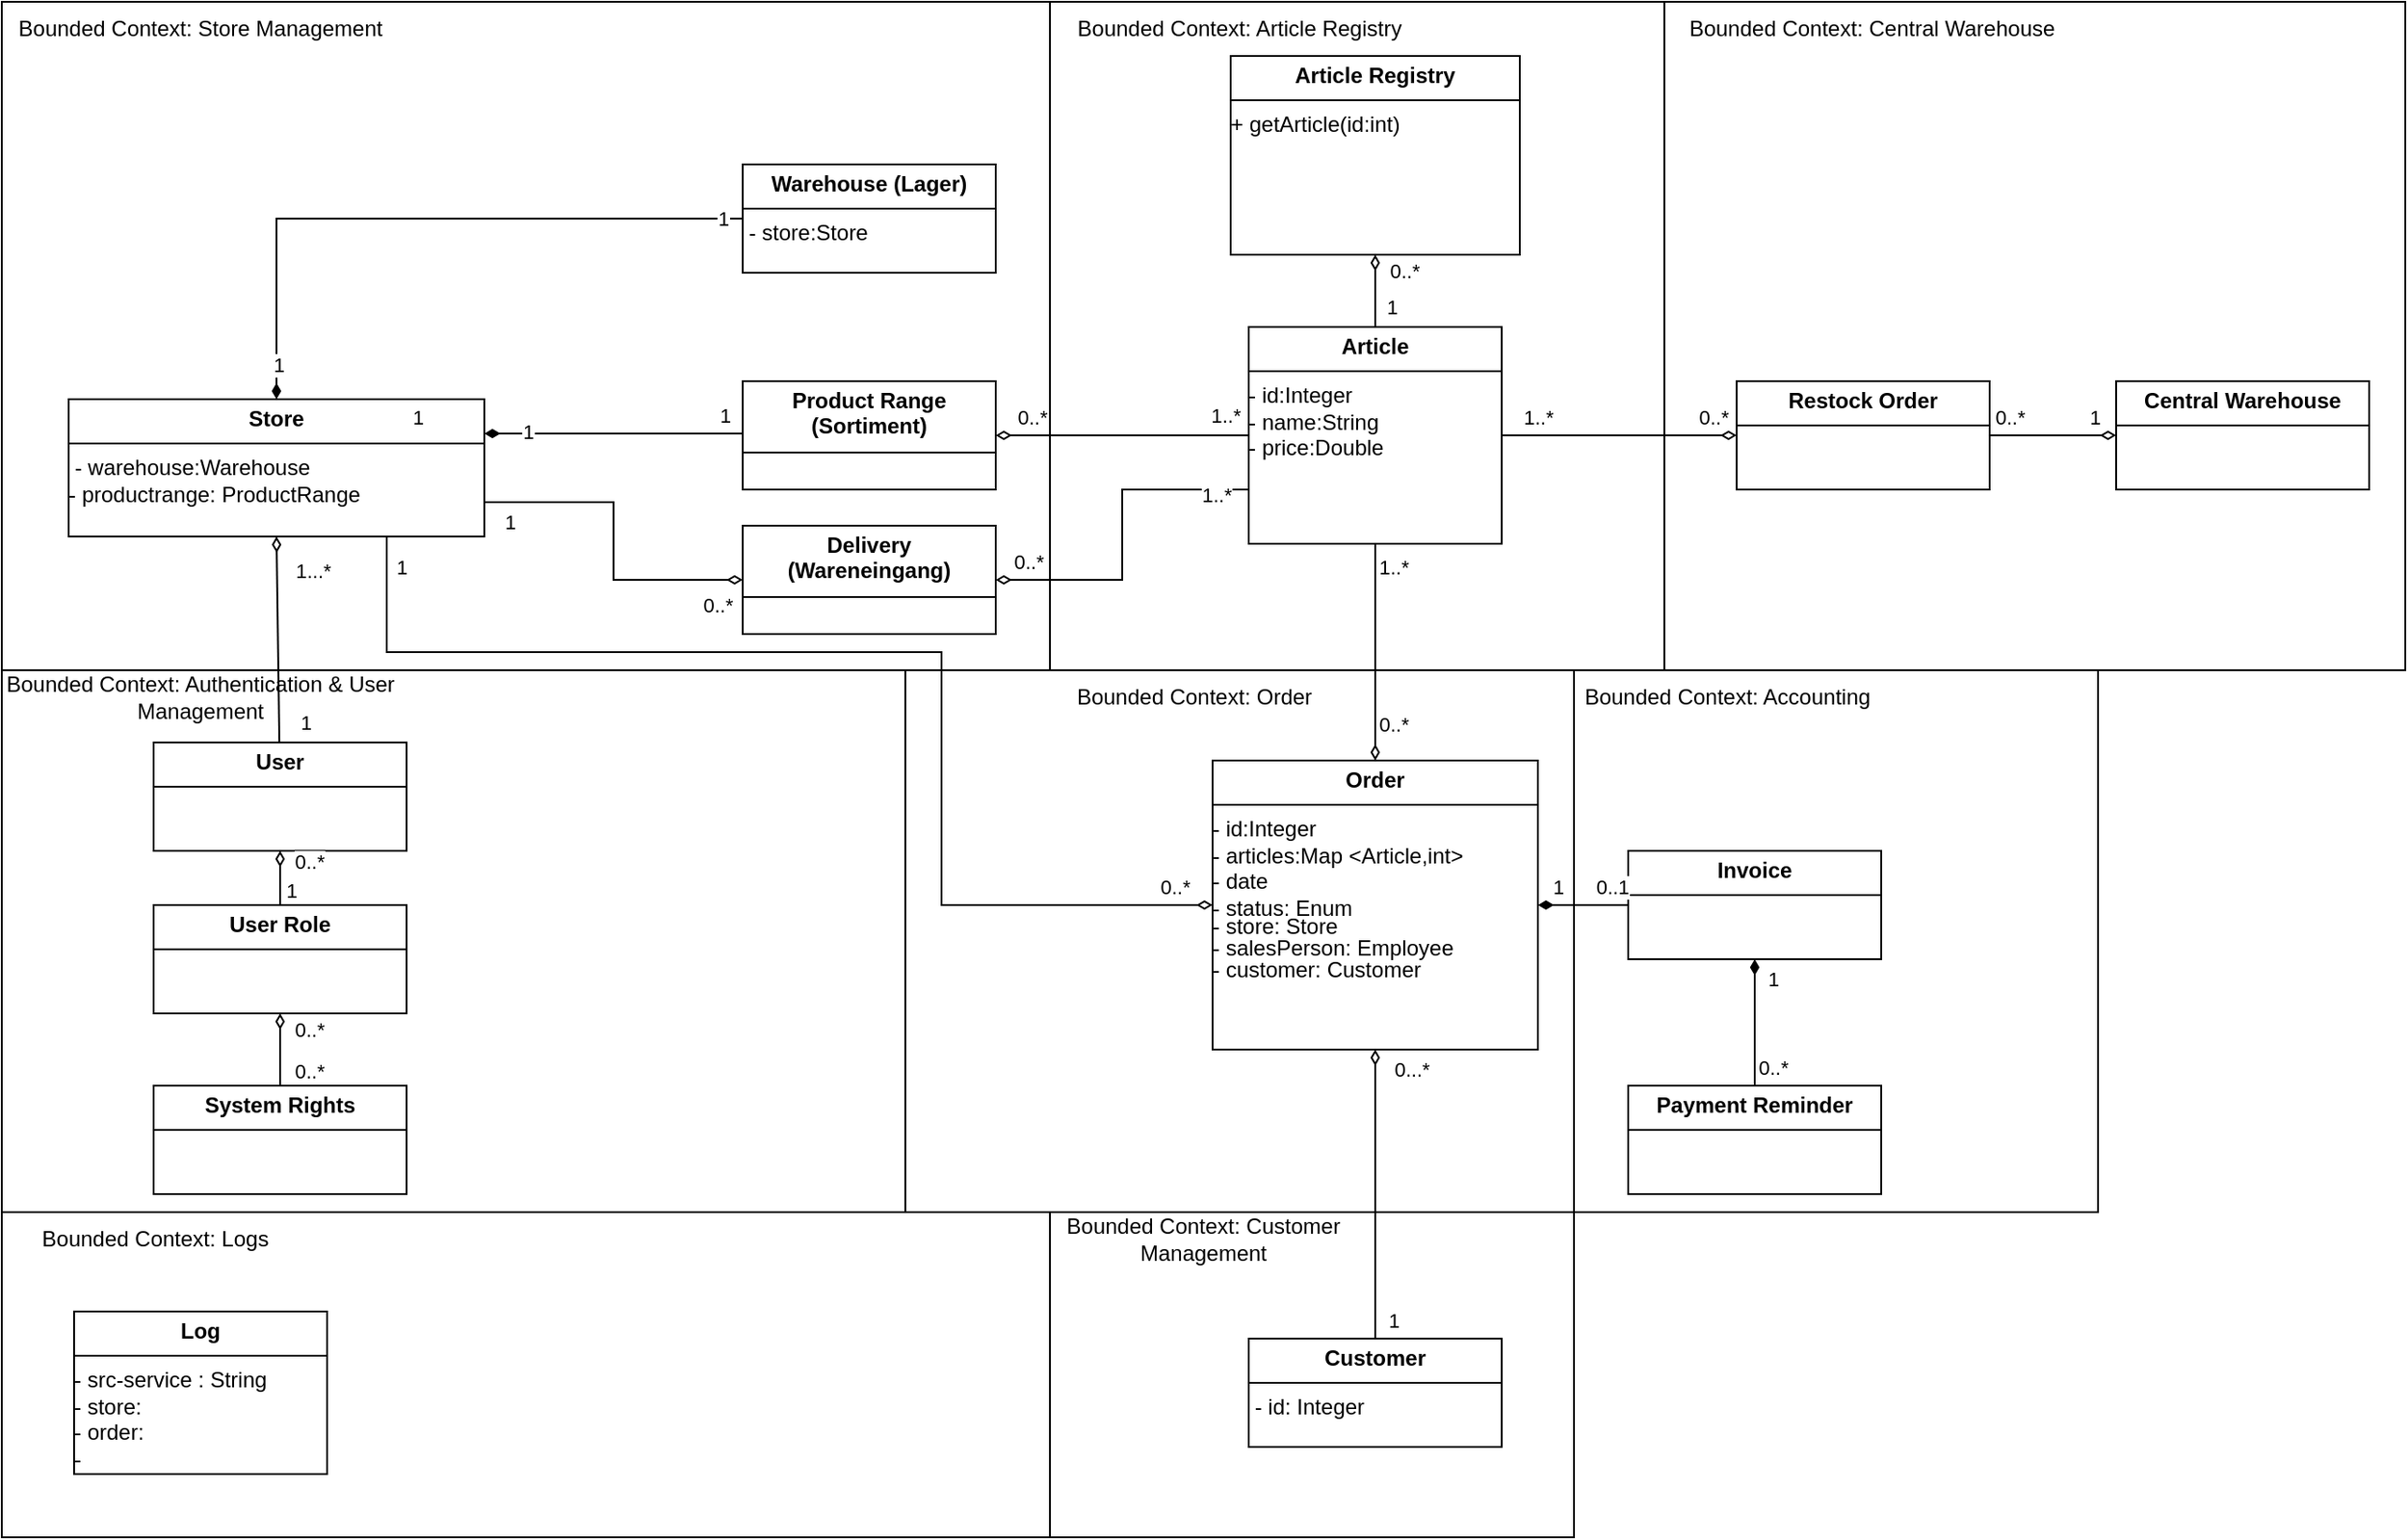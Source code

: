 <mxfile version="26.0.4">
  <diagram name="Seite-1" id="T3exFmkslGlXLoky_9d0">
    <mxGraphModel dx="988" dy="1739" grid="1" gridSize="10" guides="1" tooltips="1" connect="1" arrows="1" fold="1" page="1" pageScale="1" pageWidth="827" pageHeight="1169" math="0" shadow="0">
      <root>
        <mxCell id="0" />
        <mxCell id="1" parent="0" />
        <mxCell id="Jrub73M1boH6iCVljor3-2" value="" style="rounded=0;whiteSpace=wrap;html=1;" parent="1" vertex="1">
          <mxGeometry x="700" y="550" width="290" height="180" as="geometry" />
        </mxCell>
        <mxCell id="9mucqyjG1MLsN1hGMRo8-10" value="1" style="rounded=0;whiteSpace=wrap;html=1;" parent="1" vertex="1">
          <mxGeometry x="700" y="-120" width="340" height="370" as="geometry" />
        </mxCell>
        <mxCell id="Zy9R0tyqMnLvUTVmETqE-21" value="" style="rounded=0;whiteSpace=wrap;html=1;" parent="1" vertex="1">
          <mxGeometry x="120" y="-120" width="580" height="380" as="geometry" />
        </mxCell>
        <mxCell id="Zy9R0tyqMnLvUTVmETqE-19" value="" style="rounded=0;whiteSpace=wrap;html=1;" parent="1" vertex="1">
          <mxGeometry x="990" y="250" width="290" height="300" as="geometry" />
        </mxCell>
        <mxCell id="Zy9R0tyqMnLvUTVmETqE-17" value="" style="rounded=0;whiteSpace=wrap;html=1;" parent="1" vertex="1">
          <mxGeometry x="620" y="250" width="370" height="300" as="geometry" />
        </mxCell>
        <mxCell id="Zy9R0tyqMnLvUTVmETqE-15" value="" style="rounded=0;whiteSpace=wrap;html=1;" parent="1" vertex="1">
          <mxGeometry x="1040" y="-120" width="410" height="370" as="geometry" />
        </mxCell>
        <mxCell id="Zy9R0tyqMnLvUTVmETqE-13" value="" style="rounded=0;whiteSpace=wrap;html=1;" parent="1" vertex="1">
          <mxGeometry x="120" y="250" width="500" height="300" as="geometry" />
        </mxCell>
        <mxCell id="BTu_VsfQ4gi2s-nHiBql-12" style="edgeStyle=orthogonalEdgeStyle;rounded=0;orthogonalLoop=1;jettySize=auto;html=1;exitX=0;exitY=0.75;exitDx=0;exitDy=0;entryX=1;entryY=0.5;entryDx=0;entryDy=0;endArrow=diamondThin;endFill=0;" parent="1" source="MyK4JAG3Z2enxXrZZzXB-1" target="9mucqyjG1MLsN1hGMRo8-1" edge="1">
          <mxGeometry relative="1" as="geometry" />
        </mxCell>
        <mxCell id="BTu_VsfQ4gi2s-nHiBql-13" value="0..*" style="edgeLabel;html=1;align=center;verticalAlign=middle;resizable=0;points=[];" parent="BTu_VsfQ4gi2s-nHiBql-12" connectable="0" vertex="1">
          <mxGeometry x="0.81" y="1" relative="1" as="geometry">
            <mxPoint y="-11" as="offset" />
          </mxGeometry>
        </mxCell>
        <mxCell id="BTu_VsfQ4gi2s-nHiBql-14" value="1..*" style="edgeLabel;html=1;align=center;verticalAlign=middle;resizable=0;points=[];" parent="BTu_VsfQ4gi2s-nHiBql-12" connectable="0" vertex="1">
          <mxGeometry x="-0.81" y="3" relative="1" as="geometry">
            <mxPoint as="offset" />
          </mxGeometry>
        </mxCell>
        <mxCell id="MyK4JAG3Z2enxXrZZzXB-1" value="&lt;p style=&quot;margin:0px;margin-top:4px;text-align:center;&quot;&gt;&lt;b&gt;Article&lt;/b&gt;&lt;/p&gt;&lt;hr size=&quot;1&quot; style=&quot;border-style:solid;&quot;&gt;&lt;div style=&quot;height:2px;&quot;&gt;- id:Integer&lt;br&gt;- name:String&lt;br&gt;- price:Double&lt;/div&gt;" style="verticalAlign=top;align=left;overflow=fill;html=1;whiteSpace=wrap;" parent="1" vertex="1">
          <mxGeometry x="810" y="60" width="140" height="120" as="geometry" />
        </mxCell>
        <mxCell id="YeX2A3Fo2PrjXTlJfnqf-2" style="edgeStyle=orthogonalEdgeStyle;rounded=0;orthogonalLoop=1;jettySize=auto;html=1;exitX=0;exitY=0.5;exitDx=0;exitDy=0;entryX=0.75;entryY=1;entryDx=0;entryDy=0;startArrow=diamondThin;startFill=0;endArrow=none;endFill=0;" parent="1" source="MyK4JAG3Z2enxXrZZzXB-2" target="Zy9R0tyqMnLvUTVmETqE-3" edge="1">
          <mxGeometry relative="1" as="geometry">
            <Array as="points">
              <mxPoint x="640" y="380" />
              <mxPoint x="640" y="240" />
              <mxPoint x="333" y="240" />
            </Array>
          </mxGeometry>
        </mxCell>
        <mxCell id="B16ulV1SaaJuf2EosIdV-3" value="1" style="edgeLabel;html=1;align=center;verticalAlign=middle;resizable=0;points=[];" vertex="1" connectable="0" parent="YeX2A3Fo2PrjXTlJfnqf-2">
          <mxGeometry x="0.92" y="1" relative="1" as="geometry">
            <mxPoint x="9" y="-6" as="offset" />
          </mxGeometry>
        </mxCell>
        <mxCell id="B16ulV1SaaJuf2EosIdV-4" value="0..*" style="edgeLabel;html=1;align=center;verticalAlign=middle;resizable=0;points=[];" vertex="1" connectable="0" parent="YeX2A3Fo2PrjXTlJfnqf-2">
          <mxGeometry x="-0.907" y="1" relative="1" as="geometry">
            <mxPoint x="10" y="-11" as="offset" />
          </mxGeometry>
        </mxCell>
        <mxCell id="MyK4JAG3Z2enxXrZZzXB-2" value="&lt;p style=&quot;margin:0px;margin-top:4px;text-align:center;&quot;&gt;&lt;b&gt;Order&lt;/b&gt;&lt;/p&gt;&lt;hr size=&quot;1&quot; style=&quot;border-style:solid;&quot;&gt;&lt;div style=&quot;height:2px;&quot;&gt;- id:Integer&lt;br&gt;- articles:Map &amp;lt;Article,int&amp;gt;&lt;br&gt;- date&lt;br&gt;- status: Enum&lt;/div&gt;&lt;div style=&quot;height:2px;&quot;&gt;&lt;br&gt;&lt;/div&gt;&lt;div style=&quot;height:2px;&quot;&gt;&lt;br&gt;&lt;/div&gt;&lt;div style=&quot;height:2px;&quot;&gt;&lt;br&gt;&lt;/div&gt;&lt;div style=&quot;height:2px;&quot;&gt;&lt;br&gt;&lt;/div&gt;&lt;div style=&quot;height:2px;&quot;&gt;&lt;br&gt;&lt;/div&gt;&lt;div style=&quot;height:2px;&quot;&gt;&lt;br&gt;&lt;/div&gt;&lt;div style=&quot;height:2px;&quot;&gt;&lt;br&gt;&lt;/div&gt;&lt;div style=&quot;height:2px;&quot;&gt;&lt;br&gt;&lt;/div&gt;&lt;div style=&quot;height:2px;&quot;&gt;&lt;br&gt;&lt;/div&gt;&lt;div style=&quot;height:2px;&quot;&gt;&lt;br&gt;&lt;/div&gt;&lt;div style=&quot;height:2px;&quot;&gt;&lt;br&gt;&lt;/div&gt;&lt;div style=&quot;height:2px;&quot;&gt;&lt;br&gt;&lt;/div&gt;&lt;div style=&quot;height:2px;&quot;&gt;&lt;br&gt;&lt;/div&gt;&lt;div style=&quot;height:2px;&quot;&gt;&lt;br&gt;&lt;/div&gt;&lt;div style=&quot;height:2px;&quot;&gt;&lt;br&gt;&lt;/div&gt;&lt;div style=&quot;height:2px;&quot;&gt;&lt;br&gt;&lt;/div&gt;&lt;div style=&quot;height:2px;&quot;&gt;&lt;br&gt;&lt;/div&gt;&lt;div style=&quot;height:2px;&quot;&gt;&lt;br&gt;&lt;/div&gt;&lt;div style=&quot;height:2px;&quot;&gt;&lt;br&gt;&lt;/div&gt;&lt;div style=&quot;height:2px;&quot;&gt;&lt;br&gt;&lt;/div&gt;&lt;div style=&quot;height:2px;&quot;&gt;&lt;br&gt;&lt;/div&gt;&lt;div style=&quot;height:2px;&quot;&gt;&lt;br&gt;&lt;/div&gt;&lt;div style=&quot;height:2px;&quot;&gt;&lt;br&gt;&lt;/div&gt;&lt;div style=&quot;height:2px;&quot;&gt;&lt;br&gt;&lt;/div&gt;&lt;div style=&quot;height:2px;&quot;&gt;&lt;br&gt;&lt;/div&gt;&lt;div style=&quot;height:2px;&quot;&gt;&lt;br&gt;&lt;/div&gt;&lt;div style=&quot;height:2px;&quot;&gt;- store: Store&lt;/div&gt;&lt;div style=&quot;height:2px;&quot;&gt;&lt;br&gt;&lt;/div&gt;&lt;div style=&quot;height:2px;&quot;&gt;&lt;br&gt;&lt;/div&gt;&lt;div style=&quot;height:2px;&quot;&gt;&lt;br&gt;&lt;/div&gt;&lt;div style=&quot;height:2px;&quot;&gt;&lt;br&gt;&lt;/div&gt;&lt;div style=&quot;height:2px;&quot;&gt;&lt;br&gt;&lt;/div&gt;&lt;div style=&quot;height:2px;&quot;&gt;- salesPerson: Employee&lt;/div&gt;&lt;div style=&quot;height:2px;&quot;&gt;&lt;br&gt;&lt;/div&gt;&lt;div style=&quot;height:2px;&quot;&gt;&lt;br&gt;&lt;/div&gt;&lt;div style=&quot;height:2px;&quot;&gt;&lt;br&gt;&lt;/div&gt;&lt;div style=&quot;height:2px;&quot;&gt;&lt;br&gt;&lt;/div&gt;&lt;div style=&quot;height:2px;&quot;&gt;&lt;br&gt;&lt;/div&gt;&lt;div style=&quot;height:2px;&quot;&gt;- customer: Customer&lt;/div&gt;&lt;div style=&quot;height:2px;&quot;&gt;&lt;br&gt;&lt;/div&gt;" style="verticalAlign=top;align=left;overflow=fill;html=1;whiteSpace=wrap;" parent="1" vertex="1">
          <mxGeometry x="790" y="300" width="180" height="160" as="geometry" />
        </mxCell>
        <mxCell id="Zy9R0tyqMnLvUTVmETqE-1" value="&lt;p style=&quot;margin:0px;margin-top:4px;text-align:center;&quot;&gt;&lt;b&gt;Payment Reminder&lt;/b&gt;&lt;/p&gt;&lt;hr size=&quot;1&quot; style=&quot;border-style:solid;&quot;&gt;&lt;div style=&quot;height:2px;&quot;&gt;&lt;/div&gt;" style="verticalAlign=top;align=left;overflow=fill;html=1;whiteSpace=wrap;" parent="1" vertex="1">
          <mxGeometry x="1020" y="480" width="140" height="60" as="geometry" />
        </mxCell>
        <mxCell id="BTu_VsfQ4gi2s-nHiBql-17" style="edgeStyle=orthogonalEdgeStyle;rounded=0;orthogonalLoop=1;jettySize=auto;html=1;exitX=0;exitY=0.5;exitDx=0;exitDy=0;entryX=1;entryY=0.75;entryDx=0;entryDy=0;startArrow=diamondThin;startFill=0;endArrow=none;endFill=0;" parent="1" source="9mucqyjG1MLsN1hGMRo8-1" target="Zy9R0tyqMnLvUTVmETqE-3" edge="1">
          <mxGeometry relative="1" as="geometry" />
        </mxCell>
        <mxCell id="YeX2A3Fo2PrjXTlJfnqf-1" value="1" style="edgeLabel;html=1;align=center;verticalAlign=middle;resizable=0;points=[];" parent="BTu_VsfQ4gi2s-nHiBql-17" vertex="1" connectable="0">
          <mxGeometry x="0.897" relative="1" as="geometry">
            <mxPoint x="4" y="11" as="offset" />
          </mxGeometry>
        </mxCell>
        <mxCell id="9mucqyjG1MLsN1hGMRo8-1" value="&lt;p style=&quot;margin:0px;margin-top:4px;text-align:center;&quot;&gt;&lt;b&gt;Delivery (Wareneingang)&lt;/b&gt;&lt;/p&gt;&lt;p style=&quot;margin:0px;margin-top:4px;text-align:center;&quot;&gt;&lt;b&gt;&lt;/b&gt;&lt;/p&gt;&lt;hr style=&quot;border-style: solid;&quot; size=&quot;1&quot;&gt;" style="verticalAlign=top;align=left;overflow=fill;html=1;whiteSpace=wrap;" parent="1" vertex="1">
          <mxGeometry x="530" y="170" width="140" height="60" as="geometry" />
        </mxCell>
        <mxCell id="ZTUaAKTbda-NyMg0LYNs-8" value="&lt;p style=&quot;margin:0px;margin-top:4px;text-align:center;&quot;&gt;&lt;b&gt;Warehouse (Lager)&lt;/b&gt;&lt;/p&gt;&lt;hr size=&quot;1&quot; style=&quot;border-style:solid;&quot;&gt;&amp;nbsp;- store:Store&lt;div style=&quot;height:2px;&quot;&gt;&lt;/div&gt;" style="verticalAlign=top;align=left;overflow=fill;html=1;whiteSpace=wrap;" parent="1" vertex="1">
          <mxGeometry x="530" y="-30" width="140" height="60" as="geometry" />
        </mxCell>
        <mxCell id="1OSqfOWBLKjtoWtCqfP8-4" style="edgeStyle=orthogonalEdgeStyle;rounded=0;orthogonalLoop=1;jettySize=auto;html=1;entryX=1;entryY=0.5;entryDx=0;entryDy=0;startArrow=diamondThin;startFill=0;endArrow=none;endFill=0;" parent="1" source="1OSqfOWBLKjtoWtCqfP8-1" target="MyK4JAG3Z2enxXrZZzXB-1" edge="1">
          <mxGeometry relative="1" as="geometry" />
        </mxCell>
        <mxCell id="B16ulV1SaaJuf2EosIdV-7" value="1..*" style="edgeLabel;html=1;align=center;verticalAlign=middle;resizable=0;points=[];" vertex="1" connectable="0" parent="1OSqfOWBLKjtoWtCqfP8-4">
          <mxGeometry x="0.703" y="1" relative="1" as="geometry">
            <mxPoint y="-11" as="offset" />
          </mxGeometry>
        </mxCell>
        <mxCell id="B16ulV1SaaJuf2EosIdV-8" value="0..*" style="edgeLabel;html=1;align=center;verticalAlign=middle;resizable=0;points=[];" vertex="1" connectable="0" parent="1OSqfOWBLKjtoWtCqfP8-4">
          <mxGeometry x="-0.793" relative="1" as="geometry">
            <mxPoint y="-10" as="offset" />
          </mxGeometry>
        </mxCell>
        <mxCell id="9mucqyjG1MLsN1hGMRo8-13" style="edgeStyle=orthogonalEdgeStyle;rounded=0;orthogonalLoop=1;jettySize=auto;html=1;entryX=0;entryY=0.5;entryDx=0;entryDy=0;endArrow=diamondThin;endFill=0;" parent="1" source="1OSqfOWBLKjtoWtCqfP8-1" target="FwY32NNQiGKsPG9vVs9D-18" edge="1">
          <mxGeometry relative="1" as="geometry" />
        </mxCell>
        <mxCell id="B16ulV1SaaJuf2EosIdV-17" value="0..*" style="edgeLabel;html=1;align=center;verticalAlign=middle;resizable=0;points=[];" vertex="1" connectable="0" parent="9mucqyjG1MLsN1hGMRo8-13">
          <mxGeometry x="0.669" y="-2" relative="1" as="geometry">
            <mxPoint x="-48" y="-12" as="offset" />
          </mxGeometry>
        </mxCell>
        <mxCell id="B16ulV1SaaJuf2EosIdV-18" value="1" style="edgeLabel;html=1;align=center;verticalAlign=middle;resizable=0;points=[];" vertex="1" connectable="0" parent="9mucqyjG1MLsN1hGMRo8-13">
          <mxGeometry x="0.657" y="2" relative="1" as="geometry">
            <mxPoint y="-8" as="offset" />
          </mxGeometry>
        </mxCell>
        <mxCell id="1OSqfOWBLKjtoWtCqfP8-1" value="&lt;p style=&quot;margin:0px;margin-top:4px;text-align:center;&quot;&gt;&lt;b&gt;Restock Order&lt;/b&gt;&lt;/p&gt;&lt;hr size=&quot;1&quot; style=&quot;border-style:solid;&quot;&gt;&lt;div style=&quot;height:2px;&quot;&gt;&lt;/div&gt;" style="verticalAlign=top;align=left;overflow=fill;html=1;whiteSpace=wrap;" parent="1" vertex="1">
          <mxGeometry x="1080" y="90" width="140" height="60" as="geometry" />
        </mxCell>
        <mxCell id="ZTUaAKTbda-NyMg0LYNs-9" value="&lt;p style=&quot;margin:0px;margin-top:4px;text-align:center;&quot;&gt;&lt;b&gt;Invoice&lt;/b&gt;&lt;/p&gt;&lt;hr size=&quot;1&quot; style=&quot;border-style:solid;&quot;&gt;&lt;div style=&quot;height:2px;&quot;&gt;&lt;/div&gt;" style="verticalAlign=top;align=left;overflow=fill;html=1;whiteSpace=wrap;" parent="1" vertex="1">
          <mxGeometry x="1020" y="350" width="140" height="60" as="geometry" />
        </mxCell>
        <mxCell id="1OSqfOWBLKjtoWtCqfP8-2" value="&lt;p style=&quot;margin:0px;margin-top:4px;text-align:center;&quot;&gt;&lt;b&gt;Product Range (Sortiment)&lt;/b&gt;&lt;/p&gt;&lt;hr style=&quot;border-style: solid;&quot; size=&quot;1&quot;&gt;&amp;nbsp;" style="verticalAlign=top;align=left;overflow=fill;html=1;whiteSpace=wrap;" parent="1" vertex="1">
          <mxGeometry x="530" y="90" width="140" height="60" as="geometry" />
        </mxCell>
        <mxCell id="FwY32NNQiGKsPG9vVs9D-14" value="&lt;p style=&quot;margin:0px;margin-top:4px;text-align:center;&quot;&gt;&lt;b&gt;User Role&lt;/b&gt;&lt;/p&gt;&lt;hr size=&quot;1&quot; style=&quot;border-style:solid;&quot;&gt;&lt;div style=&quot;height:2px;&quot;&gt;&lt;/div&gt;" style="verticalAlign=top;align=left;overflow=fill;html=1;whiteSpace=wrap;" parent="1" vertex="1">
          <mxGeometry x="204" y="380" width="140" height="60" as="geometry" />
        </mxCell>
        <mxCell id="FwY32NNQiGKsPG9vVs9D-31" style="edgeStyle=orthogonalEdgeStyle;rounded=0;orthogonalLoop=1;jettySize=auto;html=1;startArrow=diamondThin;startFill=1;endArrow=none;endFill=0;endSize=6;startSize=6;exitX=1;exitY=0.25;exitDx=0;exitDy=0;" parent="1" source="Zy9R0tyqMnLvUTVmETqE-3" edge="1">
          <mxGeometry relative="1" as="geometry">
            <mxPoint x="344.14" y="119.51" as="sourcePoint" />
            <Array as="points" />
            <mxPoint x="530" y="119" as="targetPoint" />
          </mxGeometry>
        </mxCell>
        <mxCell id="FwY32NNQiGKsPG9vVs9D-32" value="1" style="edgeLabel;html=1;align=center;verticalAlign=middle;resizable=0;points=[];" parent="FwY32NNQiGKsPG9vVs9D-31" vertex="1" connectable="0">
          <mxGeometry x="0.874" y="2" relative="1" as="geometry">
            <mxPoint x="-1" y="-8" as="offset" />
          </mxGeometry>
        </mxCell>
        <mxCell id="B16ulV1SaaJuf2EosIdV-16" value="1" style="edgeLabel;html=1;align=center;verticalAlign=middle;resizable=0;points=[];" vertex="1" connectable="0" parent="FwY32NNQiGKsPG9vVs9D-31">
          <mxGeometry x="-0.668" y="1" relative="1" as="geometry">
            <mxPoint as="offset" />
          </mxGeometry>
        </mxCell>
        <mxCell id="Zy9R0tyqMnLvUTVmETqE-3" value="&lt;p style=&quot;margin:0px;margin-top:4px;text-align:center;&quot;&gt;&lt;b&gt;Store&lt;/b&gt;&lt;/p&gt;&lt;hr style=&quot;border-style: solid;&quot; size=&quot;1&quot;&gt;&amp;nbsp;- warehouse:Warehouse&lt;div&gt;- productrange: ProductRange&lt;/div&gt;" style="verticalAlign=top;align=left;overflow=fill;html=1;whiteSpace=wrap;" parent="1" vertex="1">
          <mxGeometry x="157" y="100" width="230" height="76" as="geometry" />
        </mxCell>
        <mxCell id="FwY32NNQiGKsPG9vVs9D-18" value="&lt;p style=&quot;margin:0px;margin-top:4px;text-align:center;&quot;&gt;&lt;b&gt;Central Warehouse&lt;/b&gt;&lt;span style=&quot;color: rgba(0, 0, 0, 0); font-family: monospace; font-size: 0px; text-wrap: nowrap; background-color: initial; text-align: left;&quot;&gt;%3CmxGraphModel%3E%3Croot%3E%3CmxCell%20id%3D%220%22%2F%3E%3CmxCell%20id%3D%221%22%20parent%3D%220%22%2F%3E%3CmxCell%20id%3D%222%22%20value%3D%22%26lt%3Bp%20style%3D%26quot%3Bmargin%3A0px%3Bmargin-top%3A4px%3Btext-align%3Acenter%3B%26quot%3B%26gt%3B%26lt%3Bb%26gt%3BWarehouse%26lt%3B%2Fb%26gt%3B%26lt%3B%2Fp%26gt%3B%26lt%3Bhr%20size%3D%26quot%3B1%26quot%3B%20style%3D%26quot%3Bborder-style%3Asolid%3B%26quot%3B%26gt%3B%26lt%3Bdiv%20style%3D%26quot%3Bheight%3A2px%3B%26quot%3B%26gt%3B%26lt%3B%2Fdiv%26gt%3B%22%20style%3D%22verticalAlign%3Dtop%3Balign%3Dleft%3Boverflow%3Dfill%3Bhtml%3D1%3BwhiteSpace%3Dwrap%3B%22%20vertex%3D%221%22%20parent%3D%221%22%3E%3CmxGeometry%20x%3D%22330%22%20y%3D%22180%22%20width%3D%22140%22%20height%3D%2260%22%20as%3D%22geometry%22%2F%3E%3C%2FmxCell%3E%3C%2Froot%3E%3C%2FmxGraphModel%3E&lt;/span&gt;&lt;/p&gt;&lt;hr style=&quot;border-style: solid;&quot; size=&quot;1&quot;&gt;&lt;p style=&quot;margin:0px;margin-top:4px;text-align:center;&quot;&gt;&lt;span style=&quot;background-color: initial; color: rgba(0, 0, 0, 0); font-family: monospace; font-size: 0px; text-align: left; text-wrap: nowrap;&quot;&gt;%3CmxGraphModel%3E%3Croot%3E%3CmxCell%20id%3D%220%22%2F%3E%3CmxCell%20id%3D%221%22%20parent%3D%220%22%2F%3E%3CmxCell%20id%3D%222%22%20value%3D%22%26lt%3Bp%20style%3D%26quot%3Bmargin%3A0px%3Bmargin-top%3A4px%3Btext-align%3Acenter%3B%26quot%3B%26gt%3B%26lt%3Bb%26gt%3BWarehouse%26lt%3B%2Fb%26gt%3B%26lt%3B%2Fp%26gt%3B%26lt%3Bhr%20size%3D%26quot%3B1%26quot%3B%20style%3D%26quot%3Bborder-style%3Asolid%3B%26quot%3B%26gt%3B%26lt%3Bdiv%20style%3D%26quot%3Bheight%3A2px%3B%26quot%3B%26gt%3B%26lt%3B%2Fdiv%26gt%3B%22%20style%3D%22verticalAlign%3Dtop%3Balign%3Dleft%3Boverflow%3Dfill%3Bhtml%3D1%3BwhiteSpace%3Dwrap%3B%22%20vertex%3D%221%22%20parent%3D%221%22%3E%3CmxGeometry%20x%3D%22330%22%20y%3D%22180%22%20width%3D%22140%22%20height%3D%2260%22%20as%3D%22geometry%22%2F%3E%3C%2FmxCell%3E%3C%2Froot%3E%3C%2FmxGraphModel%3E&lt;/span&gt;&lt;/p&gt;" style="verticalAlign=top;align=left;overflow=fill;html=1;whiteSpace=wrap;" parent="1" vertex="1">
          <mxGeometry x="1290" y="90" width="140" height="60" as="geometry" />
        </mxCell>
        <mxCell id="FwY32NNQiGKsPG9vVs9D-23" value="&lt;p style=&quot;margin:0px;margin-top:4px;text-align:center;&quot;&gt;&lt;b&gt;User&lt;/b&gt;&lt;/p&gt;&lt;hr size=&quot;1&quot; style=&quot;border-style:solid;&quot;&gt;&lt;div style=&quot;height:2px;&quot;&gt;&lt;/div&gt;" style="verticalAlign=top;align=left;overflow=fill;html=1;whiteSpace=wrap;" parent="1" vertex="1">
          <mxGeometry x="204" y="290" width="140" height="60" as="geometry" />
        </mxCell>
        <mxCell id="Zy9R0tyqMnLvUTVmETqE-14" value="Bounded Context: Authentication &amp;amp; User Management" style="text;html=1;align=center;verticalAlign=middle;whiteSpace=wrap;rounded=0;" parent="1" vertex="1">
          <mxGeometry x="120" y="250" width="220" height="30" as="geometry" />
        </mxCell>
        <mxCell id="Zy9R0tyqMnLvUTVmETqE-16" value="Bounded Context: Store Management" style="text;html=1;align=center;verticalAlign=middle;whiteSpace=wrap;rounded=0;" parent="1" vertex="1">
          <mxGeometry x="120" y="-120" width="220" height="30" as="geometry" />
        </mxCell>
        <mxCell id="Zy9R0tyqMnLvUTVmETqE-18" value="Bounded Context: Order" style="text;html=1;align=center;verticalAlign=middle;whiteSpace=wrap;rounded=0;" parent="1" vertex="1">
          <mxGeometry x="710" y="250" width="140" height="30" as="geometry" />
        </mxCell>
        <mxCell id="Zy9R0tyqMnLvUTVmETqE-20" value="Bounded Context: Accounting" style="text;html=1;align=center;verticalAlign=middle;whiteSpace=wrap;rounded=0;" parent="1" vertex="1">
          <mxGeometry x="990" y="250" width="170" height="30" as="geometry" />
        </mxCell>
        <mxCell id="Zy9R0tyqMnLvUTVmETqE-22" value="Bounded Context: Central Warehouse" style="text;html=1;align=center;verticalAlign=middle;whiteSpace=wrap;rounded=0;" parent="1" vertex="1">
          <mxGeometry x="1040" y="-120" width="230" height="30" as="geometry" />
        </mxCell>
        <mxCell id="FwY32NNQiGKsPG9vVs9D-36" value="&lt;p style=&quot;margin:0px;margin-top:4px;text-align:center;&quot;&gt;&lt;b&gt;System Rights&lt;/b&gt;&lt;/p&gt;&lt;hr size=&quot;1&quot; style=&quot;border-style:solid;&quot;&gt;&lt;div style=&quot;height:2px;&quot;&gt;&lt;/div&gt;" style="verticalAlign=top;align=left;overflow=fill;html=1;whiteSpace=wrap;" parent="1" vertex="1">
          <mxGeometry x="204" y="480" width="140" height="60" as="geometry" />
        </mxCell>
        <mxCell id="xAtQWPxYKB0Z_wxzEg49-5" value="1...*" style="edgeLabel;html=1;align=center;verticalAlign=middle;resizable=0;points=[];" parent="1" connectable="0" vertex="1">
          <mxGeometry x="390" y="364.86" as="geometry">
            <mxPoint x="-98" y="-170" as="offset" />
          </mxGeometry>
        </mxCell>
        <mxCell id="xAtQWPxYKB0Z_wxzEg49-8" value="1" style="edgeLabel;html=1;align=center;verticalAlign=middle;resizable=0;points=[];" parent="1" connectable="0" vertex="1">
          <mxGeometry x="300.0" y="364.857" as="geometry">
            <mxPoint x="-12" y="-86" as="offset" />
          </mxGeometry>
        </mxCell>
        <mxCell id="ZTUaAKTbda-NyMg0LYNs-5" value="&lt;p style=&quot;margin:0px;margin-top:4px;text-align:center;&quot;&gt;&lt;b&gt;Customer&lt;/b&gt;&lt;/p&gt;&lt;hr size=&quot;1&quot; style=&quot;border-style:solid;&quot;&gt;&lt;div style=&quot;height:2px;&quot;&gt;&amp;nbsp;- id: Integer&lt;/div&gt;" style="verticalAlign=top;align=left;overflow=fill;html=1;whiteSpace=wrap;" parent="1" vertex="1">
          <mxGeometry x="810" y="620" width="140" height="60" as="geometry" />
        </mxCell>
        <mxCell id="9mucqyjG1MLsN1hGMRo8-5" value="1" style="edgeLabel;html=1;align=center;verticalAlign=middle;resizable=0;points=[];" parent="1" connectable="0" vertex="1">
          <mxGeometry x="590" y="565" as="geometry" />
        </mxCell>
        <mxCell id="9mucqyjG1MLsN1hGMRo8-6" value="" style="rounded=0;whiteSpace=wrap;html=1;" parent="1" vertex="1">
          <mxGeometry x="120" y="550" width="580" height="180" as="geometry" />
        </mxCell>
        <mxCell id="hatDBeAybVVVZnMW4rA5-1" value="&lt;p style=&quot;margin:0px;margin-top:4px;text-align:center;&quot;&gt;&lt;b&gt;Article Registry&lt;/b&gt;&lt;/p&gt;&lt;hr size=&quot;1&quot; style=&quot;border-style:solid;&quot;&gt;&lt;div style=&quot;height:2px;&quot;&gt;+ getArticle(id:int)&lt;/div&gt;&lt;div style=&quot;height:2px;&quot;&gt;&lt;br&gt;&lt;br&gt;&lt;br&gt;&lt;/div&gt;" style="verticalAlign=top;align=left;overflow=fill;html=1;whiteSpace=wrap;" parent="1" vertex="1">
          <mxGeometry x="800" y="-90" width="160" height="110" as="geometry" />
        </mxCell>
        <mxCell id="9mucqyjG1MLsN1hGMRo8-7" value="Bounded Context: Logs" style="text;html=1;align=center;verticalAlign=middle;whiteSpace=wrap;rounded=0;" parent="1" vertex="1">
          <mxGeometry x="120" y="550" width="170" height="30" as="geometry" />
        </mxCell>
        <mxCell id="9mucqyjG1MLsN1hGMRo8-8" value="&lt;p style=&quot;margin:0px;margin-top:4px;text-align:center;&quot;&gt;&lt;b&gt;Log&lt;/b&gt;&lt;/p&gt;&lt;hr size=&quot;1&quot; style=&quot;border-style:solid;&quot;&gt;&lt;div style=&quot;height:2px;&quot;&gt;- src-service : String&lt;br&gt;- store:&lt;br&gt;- order:&lt;br&gt;-&amp;nbsp;&lt;/div&gt;&lt;div style=&quot;height:2px;&quot;&gt;&lt;br&gt;&lt;/div&gt;" style="verticalAlign=top;align=left;overflow=fill;html=1;whiteSpace=wrap;" parent="1" vertex="1">
          <mxGeometry x="160" y="605" width="140" height="90" as="geometry" />
        </mxCell>
        <mxCell id="9mucqyjG1MLsN1hGMRo8-11" value="Bounded Context: Article Registry" style="text;html=1;align=center;verticalAlign=middle;whiteSpace=wrap;rounded=0;" parent="1" vertex="1">
          <mxGeometry x="700" y="-120" width="210" height="30" as="geometry" />
        </mxCell>
        <mxCell id="9mucqyjG1MLsN1hGMRo8-20" value="Bounded Context: Customer Management" style="text;html=1;align=center;verticalAlign=middle;whiteSpace=wrap;rounded=0;" parent="1" vertex="1">
          <mxGeometry x="700" y="550" width="170" height="30" as="geometry" />
        </mxCell>
        <mxCell id="-DJWgbXjbj2B8JCoFd62-4" value="0..*" style="edgeLabel;html=1;align=center;verticalAlign=middle;resizable=0;points=[];" parent="1" connectable="0" vertex="1">
          <mxGeometry x="870" y="50" as="geometry">
            <mxPoint x="26" y="-21" as="offset" />
          </mxGeometry>
        </mxCell>
        <mxCell id="-DJWgbXjbj2B8JCoFd62-6" value="0..*" style="edgeLabel;html=1;align=center;verticalAlign=middle;resizable=0;points=[];" parent="1" connectable="0" vertex="1">
          <mxGeometry x="539.995" y="130.001" as="geometry">
            <mxPoint x="150" y="-20" as="offset" />
          </mxGeometry>
        </mxCell>
        <mxCell id="-DJWgbXjbj2B8JCoFd62-7" value="1..*" style="edgeLabel;html=1;align=center;verticalAlign=middle;resizable=0;points=[];" parent="1" connectable="0" vertex="1">
          <mxGeometry x="527.425" y="120.001" as="geometry">
            <mxPoint x="269" y="-11" as="offset" />
          </mxGeometry>
        </mxCell>
        <mxCell id="-DJWgbXjbj2B8JCoFd62-8" value="1" style="edgeLabel;html=1;align=center;verticalAlign=middle;resizable=0;points=[];" parent="1" connectable="0" vertex="1">
          <mxGeometry x="539.995" y="130.001" as="geometry">
            <mxPoint x="349" y="-81" as="offset" />
          </mxGeometry>
        </mxCell>
        <mxCell id="-DJWgbXjbj2B8JCoFd62-15" value="0..*" style="edgeLabel;html=1;align=center;verticalAlign=middle;resizable=0;points=[];" parent="1" connectable="0" vertex="1">
          <mxGeometry x="650" y="230.004" as="geometry">
            <mxPoint x="-134" y="-16" as="offset" />
          </mxGeometry>
        </mxCell>
        <mxCell id="-DJWgbXjbj2B8JCoFd62-18" value="" style="endArrow=diamondThin;endFill=1;endSize=6;startSize=12;html=1;rounded=0;entryX=0.5;entryY=0;entryDx=0;entryDy=0;exitX=0;exitY=0.5;exitDx=0;exitDy=0;edgeStyle=orthogonalEdgeStyle;" parent="1" source="ZTUaAKTbda-NyMg0LYNs-8" target="Zy9R0tyqMnLvUTVmETqE-3" edge="1">
          <mxGeometry width="160" relative="1" as="geometry">
            <mxPoint x="520" y="210" as="sourcePoint" />
            <mxPoint x="680" y="210" as="targetPoint" />
          </mxGeometry>
        </mxCell>
        <mxCell id="BTu_VsfQ4gi2s-nHiBql-6" value="1" style="edgeLabel;html=1;align=center;verticalAlign=middle;resizable=0;points=[];" parent="-DJWgbXjbj2B8JCoFd62-18" connectable="0" vertex="1">
          <mxGeometry x="-0.939" relative="1" as="geometry">
            <mxPoint as="offset" />
          </mxGeometry>
        </mxCell>
        <mxCell id="BTu_VsfQ4gi2s-nHiBql-7" value="1" style="edgeLabel;html=1;align=center;verticalAlign=middle;resizable=0;points=[];" parent="-DJWgbXjbj2B8JCoFd62-18" connectable="0" vertex="1">
          <mxGeometry x="0.894" y="1" relative="1" as="geometry">
            <mxPoint as="offset" />
          </mxGeometry>
        </mxCell>
        <mxCell id="-DJWgbXjbj2B8JCoFd62-20" value="1" style="edgeLabel;html=1;align=center;verticalAlign=middle;resizable=0;points=[];" parent="1" connectable="0" vertex="1">
          <mxGeometry x="527.425" y="120.001" as="geometry">
            <mxPoint x="-178" y="-10" as="offset" />
          </mxGeometry>
        </mxCell>
        <mxCell id="-DJWgbXjbj2B8JCoFd62-21" value="" style="endArrow=diamondThin;endFill=0;endSize=6;startSize=12;html=1;rounded=0;entryX=1;entryY=0.5;entryDx=0;entryDy=0;exitX=0;exitY=0.5;exitDx=0;exitDy=0;" parent="1" source="MyK4JAG3Z2enxXrZZzXB-1" target="1OSqfOWBLKjtoWtCqfP8-2" edge="1">
          <mxGeometry width="160" relative="1" as="geometry">
            <mxPoint x="740" y="160" as="sourcePoint" />
            <mxPoint x="900" y="160" as="targetPoint" />
          </mxGeometry>
        </mxCell>
        <mxCell id="-DJWgbXjbj2B8JCoFd62-22" value="" style="endArrow=diamondThin;endFill=0;endSize=6;html=1;rounded=0;exitX=0.5;exitY=0;exitDx=0;exitDy=0;entryX=0.5;entryY=1;entryDx=0;entryDy=0;" parent="1" source="MyK4JAG3Z2enxXrZZzXB-1" target="hatDBeAybVVVZnMW4rA5-1" edge="1">
          <mxGeometry width="160" relative="1" as="geometry">
            <mxPoint x="860" y="60" as="sourcePoint" />
            <mxPoint x="890" y="20" as="targetPoint" />
          </mxGeometry>
        </mxCell>
        <mxCell id="-DJWgbXjbj2B8JCoFd62-23" value="" style="endArrow=diamondThin;endFill=0;endSize=6;html=1;rounded=0;entryX=0.5;entryY=1;entryDx=0;entryDy=0;" parent="1" source="FwY32NNQiGKsPG9vVs9D-23" target="Zy9R0tyqMnLvUTVmETqE-3" edge="1">
          <mxGeometry width="160" relative="1" as="geometry">
            <mxPoint x="340" y="210" as="sourcePoint" />
            <mxPoint x="500" y="210" as="targetPoint" />
          </mxGeometry>
        </mxCell>
        <mxCell id="-DJWgbXjbj2B8JCoFd62-26" style="edgeStyle=orthogonalEdgeStyle;rounded=0;orthogonalLoop=1;jettySize=auto;html=1;entryX=0.5;entryY=0;entryDx=0;entryDy=0;startArrow=diamondThin;startFill=0;endArrow=none;endFill=0;exitX=0.5;exitY=1;exitDx=0;exitDy=0;" parent="1" source="FwY32NNQiGKsPG9vVs9D-14" target="FwY32NNQiGKsPG9vVs9D-36" edge="1">
          <mxGeometry relative="1" as="geometry">
            <mxPoint x="530" y="310" as="sourcePoint" />
            <mxPoint x="400" y="310" as="targetPoint" />
          </mxGeometry>
        </mxCell>
        <mxCell id="B16ulV1SaaJuf2EosIdV-12" value="0..*" style="edgeLabel;html=1;align=center;verticalAlign=middle;resizable=0;points=[];" vertex="1" connectable="0" parent="-DJWgbXjbj2B8JCoFd62-26">
          <mxGeometry x="0.61" y="1" relative="1" as="geometry">
            <mxPoint x="15" as="offset" />
          </mxGeometry>
        </mxCell>
        <mxCell id="B16ulV1SaaJuf2EosIdV-13" value="0..*" style="edgeLabel;html=1;align=center;verticalAlign=middle;resizable=0;points=[];" vertex="1" connectable="0" parent="-DJWgbXjbj2B8JCoFd62-26">
          <mxGeometry x="-0.562" y="1" relative="1" as="geometry">
            <mxPoint x="15" as="offset" />
          </mxGeometry>
        </mxCell>
        <mxCell id="-DJWgbXjbj2B8JCoFd62-27" style="edgeStyle=orthogonalEdgeStyle;rounded=0;orthogonalLoop=1;jettySize=auto;html=1;entryX=0.5;entryY=0;entryDx=0;entryDy=0;startArrow=diamondThin;startFill=0;endArrow=none;endFill=0;exitX=0.5;exitY=1;exitDx=0;exitDy=0;" parent="1" source="FwY32NNQiGKsPG9vVs9D-23" target="FwY32NNQiGKsPG9vVs9D-14" edge="1">
          <mxGeometry relative="1" as="geometry">
            <mxPoint x="543" y="350" as="sourcePoint" />
            <mxPoint x="417" y="290" as="targetPoint" />
          </mxGeometry>
        </mxCell>
        <mxCell id="B16ulV1SaaJuf2EosIdV-1" value="1" style="edgeLabel;html=1;align=center;verticalAlign=middle;resizable=0;points=[];" vertex="1" connectable="0" parent="-DJWgbXjbj2B8JCoFd62-27">
          <mxGeometry x="0.429" y="-1" relative="1" as="geometry">
            <mxPoint x="7" as="offset" />
          </mxGeometry>
        </mxCell>
        <mxCell id="B16ulV1SaaJuf2EosIdV-14" value="0..*" style="edgeLabel;html=1;align=center;verticalAlign=middle;resizable=0;points=[];" vertex="1" connectable="0" parent="-DJWgbXjbj2B8JCoFd62-27">
          <mxGeometry x="-0.623" y="-1" relative="1" as="geometry">
            <mxPoint x="17" as="offset" />
          </mxGeometry>
        </mxCell>
        <mxCell id="-DJWgbXjbj2B8JCoFd62-30" value="" style="endArrow=diamondThin;endFill=1;endSize=6;startSize=12;html=1;rounded=0;entryX=1;entryY=0.5;entryDx=0;entryDy=0;exitX=0;exitY=0.5;exitDx=0;exitDy=0;" parent="1" source="ZTUaAKTbda-NyMg0LYNs-9" target="MyK4JAG3Z2enxXrZZzXB-2" edge="1">
          <mxGeometry width="160" relative="1" as="geometry">
            <mxPoint x="766" y="301" as="sourcePoint" />
            <mxPoint x="730" y="290" as="targetPoint" />
            <Array as="points" />
          </mxGeometry>
        </mxCell>
        <mxCell id="B16ulV1SaaJuf2EosIdV-5" value="1" style="edgeLabel;html=1;align=center;verticalAlign=middle;resizable=0;points=[];" vertex="1" connectable="0" parent="-DJWgbXjbj2B8JCoFd62-30">
          <mxGeometry x="0.56" y="-1" relative="1" as="geometry">
            <mxPoint y="-9" as="offset" />
          </mxGeometry>
        </mxCell>
        <mxCell id="B16ulV1SaaJuf2EosIdV-6" value="0..1" style="edgeLabel;html=1;align=center;verticalAlign=middle;resizable=0;points=[];" vertex="1" connectable="0" parent="-DJWgbXjbj2B8JCoFd62-30">
          <mxGeometry x="-0.733" relative="1" as="geometry">
            <mxPoint x="-3" y="-10" as="offset" />
          </mxGeometry>
        </mxCell>
        <mxCell id="-DJWgbXjbj2B8JCoFd62-31" value="" style="endArrow=diamondThin;endFill=1;endSize=6;startSize=12;html=1;rounded=0;entryX=0.5;entryY=1;entryDx=0;entryDy=0;exitX=0.5;exitY=0;exitDx=0;exitDy=0;" parent="1" source="Zy9R0tyqMnLvUTVmETqE-1" target="ZTUaAKTbda-NyMg0LYNs-9" edge="1">
          <mxGeometry width="160" relative="1" as="geometry">
            <mxPoint x="1030" y="390" as="sourcePoint" />
            <mxPoint x="980" y="390" as="targetPoint" />
            <Array as="points" />
          </mxGeometry>
        </mxCell>
        <mxCell id="-DJWgbXjbj2B8JCoFd62-32" value="0..*" style="edgeLabel;html=1;align=center;verticalAlign=middle;resizable=0;points=[];" parent="-DJWgbXjbj2B8JCoFd62-31" connectable="0" vertex="1">
          <mxGeometry x="-0.567" relative="1" as="geometry">
            <mxPoint x="10" y="5" as="offset" />
          </mxGeometry>
        </mxCell>
        <mxCell id="-DJWgbXjbj2B8JCoFd62-33" value="1" style="edgeLabel;html=1;align=center;verticalAlign=middle;resizable=0;points=[];" parent="-DJWgbXjbj2B8JCoFd62-31" connectable="0" vertex="1">
          <mxGeometry x="0.698" y="1" relative="1" as="geometry">
            <mxPoint x="11" as="offset" />
          </mxGeometry>
        </mxCell>
        <mxCell id="-DJWgbXjbj2B8JCoFd62-34" value="" style="endArrow=diamondThin;endFill=0;endSize=6;startSize=12;html=1;rounded=0;entryX=0.5;entryY=0;entryDx=0;entryDy=0;exitX=0.5;exitY=1;exitDx=0;exitDy=0;" parent="1" source="MyK4JAG3Z2enxXrZZzXB-1" target="MyK4JAG3Z2enxXrZZzXB-2" edge="1">
          <mxGeometry width="160" relative="1" as="geometry">
            <mxPoint x="860" y="220" as="sourcePoint" />
            <mxPoint x="720" y="220" as="targetPoint" />
          </mxGeometry>
        </mxCell>
        <mxCell id="-DJWgbXjbj2B8JCoFd62-35" value="0..*" style="edgeLabel;html=1;align=center;verticalAlign=middle;resizable=0;points=[];" parent="-DJWgbXjbj2B8JCoFd62-34" connectable="0" vertex="1">
          <mxGeometry x="0.581" y="1" relative="1" as="geometry">
            <mxPoint x="9" y="5" as="offset" />
          </mxGeometry>
        </mxCell>
        <mxCell id="Abx4f4ej1ZXTtj3Ti3pd-1" value="1..*" style="edgeLabel;html=1;align=center;verticalAlign=middle;resizable=0;points=[];" parent="-DJWgbXjbj2B8JCoFd62-34" connectable="0" vertex="1">
          <mxGeometry x="-0.791" relative="1" as="geometry">
            <mxPoint x="10" as="offset" />
          </mxGeometry>
        </mxCell>
        <mxCell id="-DJWgbXjbj2B8JCoFd62-39" value="" style="endArrow=diamondThin;endFill=0;endSize=6;startSize=12;html=1;rounded=0;entryX=0.5;entryY=1;entryDx=0;entryDy=0;exitX=0.5;exitY=0;exitDx=0;exitDy=0;" parent="1" source="ZTUaAKTbda-NyMg0LYNs-5" target="MyK4JAG3Z2enxXrZZzXB-2" edge="1">
          <mxGeometry width="160" relative="1" as="geometry">
            <mxPoint x="879.57" y="470" as="sourcePoint" />
            <mxPoint x="879.57" y="590" as="targetPoint" />
          </mxGeometry>
        </mxCell>
        <mxCell id="-DJWgbXjbj2B8JCoFd62-40" value="0...*" style="edgeLabel;html=1;align=center;verticalAlign=middle;resizable=0;points=[];" parent="-DJWgbXjbj2B8JCoFd62-39" connectable="0" vertex="1">
          <mxGeometry x="0.581" y="1" relative="1" as="geometry">
            <mxPoint x="21" y="-23" as="offset" />
          </mxGeometry>
        </mxCell>
        <mxCell id="-DJWgbXjbj2B8JCoFd62-41" value="1" style="edgeLabel;html=1;align=center;verticalAlign=middle;resizable=0;points=[];" parent="-DJWgbXjbj2B8JCoFd62-39" connectable="0" vertex="1">
          <mxGeometry x="-0.871" y="1" relative="1" as="geometry">
            <mxPoint x="11" as="offset" />
          </mxGeometry>
        </mxCell>
      </root>
    </mxGraphModel>
  </diagram>
</mxfile>

